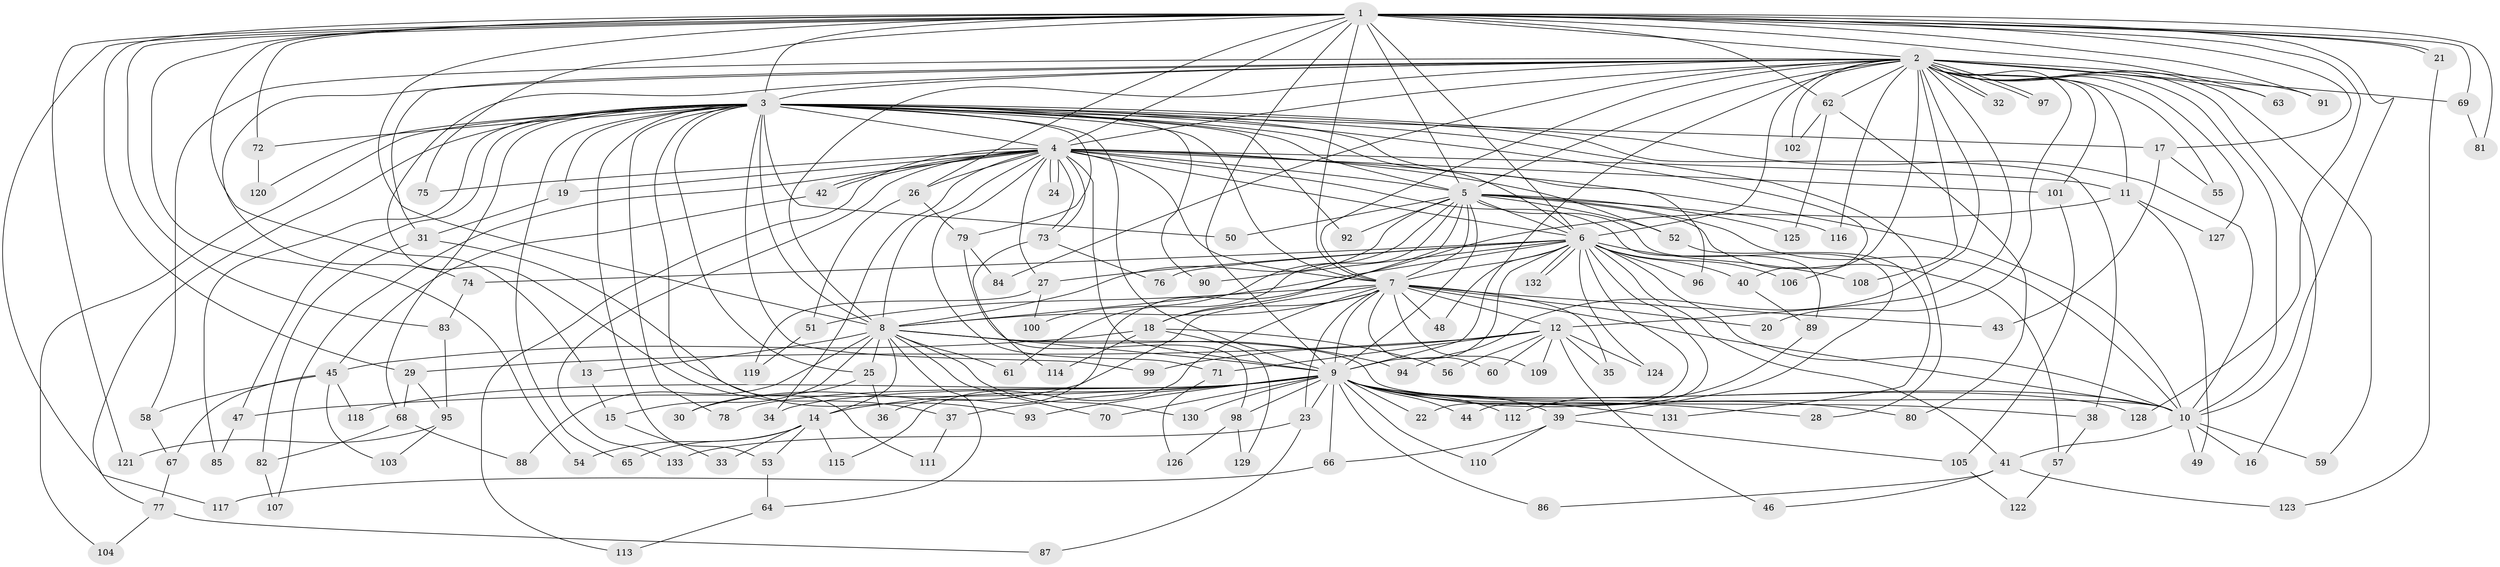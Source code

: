 // Generated by graph-tools (version 1.1) at 2025/01/03/09/25 03:01:24]
// undirected, 133 vertices, 291 edges
graph export_dot {
graph [start="1"]
  node [color=gray90,style=filled];
  1;
  2;
  3;
  4;
  5;
  6;
  7;
  8;
  9;
  10;
  11;
  12;
  13;
  14;
  15;
  16;
  17;
  18;
  19;
  20;
  21;
  22;
  23;
  24;
  25;
  26;
  27;
  28;
  29;
  30;
  31;
  32;
  33;
  34;
  35;
  36;
  37;
  38;
  39;
  40;
  41;
  42;
  43;
  44;
  45;
  46;
  47;
  48;
  49;
  50;
  51;
  52;
  53;
  54;
  55;
  56;
  57;
  58;
  59;
  60;
  61;
  62;
  63;
  64;
  65;
  66;
  67;
  68;
  69;
  70;
  71;
  72;
  73;
  74;
  75;
  76;
  77;
  78;
  79;
  80;
  81;
  82;
  83;
  84;
  85;
  86;
  87;
  88;
  89;
  90;
  91;
  92;
  93;
  94;
  95;
  96;
  97;
  98;
  99;
  100;
  101;
  102;
  103;
  104;
  105;
  106;
  107;
  108;
  109;
  110;
  111;
  112;
  113;
  114;
  115;
  116;
  117;
  118;
  119;
  120;
  121;
  122;
  123;
  124;
  125;
  126;
  127;
  128;
  129;
  130;
  131;
  132;
  133;
  1 -- 2;
  1 -- 3;
  1 -- 4;
  1 -- 5;
  1 -- 6;
  1 -- 7;
  1 -- 8;
  1 -- 9;
  1 -- 10;
  1 -- 13;
  1 -- 17;
  1 -- 21;
  1 -- 21;
  1 -- 26;
  1 -- 29;
  1 -- 54;
  1 -- 62;
  1 -- 63;
  1 -- 69;
  1 -- 72;
  1 -- 75;
  1 -- 81;
  1 -- 83;
  1 -- 91;
  1 -- 117;
  1 -- 121;
  1 -- 128;
  2 -- 3;
  2 -- 4;
  2 -- 5;
  2 -- 6;
  2 -- 7;
  2 -- 8;
  2 -- 9;
  2 -- 10;
  2 -- 11;
  2 -- 12;
  2 -- 16;
  2 -- 20;
  2 -- 31;
  2 -- 32;
  2 -- 32;
  2 -- 37;
  2 -- 55;
  2 -- 58;
  2 -- 59;
  2 -- 62;
  2 -- 63;
  2 -- 69;
  2 -- 74;
  2 -- 84;
  2 -- 91;
  2 -- 94;
  2 -- 97;
  2 -- 97;
  2 -- 101;
  2 -- 102;
  2 -- 106;
  2 -- 108;
  2 -- 116;
  2 -- 127;
  3 -- 4;
  3 -- 5;
  3 -- 6;
  3 -- 7;
  3 -- 8;
  3 -- 9;
  3 -- 10;
  3 -- 17;
  3 -- 19;
  3 -- 25;
  3 -- 28;
  3 -- 38;
  3 -- 40;
  3 -- 47;
  3 -- 50;
  3 -- 53;
  3 -- 65;
  3 -- 68;
  3 -- 72;
  3 -- 77;
  3 -- 78;
  3 -- 79;
  3 -- 85;
  3 -- 90;
  3 -- 92;
  3 -- 96;
  3 -- 99;
  3 -- 104;
  3 -- 111;
  3 -- 120;
  4 -- 5;
  4 -- 6;
  4 -- 7;
  4 -- 8;
  4 -- 9;
  4 -- 10;
  4 -- 11;
  4 -- 19;
  4 -- 24;
  4 -- 24;
  4 -- 26;
  4 -- 27;
  4 -- 34;
  4 -- 42;
  4 -- 42;
  4 -- 52;
  4 -- 71;
  4 -- 73;
  4 -- 73;
  4 -- 75;
  4 -- 89;
  4 -- 101;
  4 -- 107;
  4 -- 113;
  4 -- 133;
  5 -- 6;
  5 -- 7;
  5 -- 8;
  5 -- 9;
  5 -- 10;
  5 -- 18;
  5 -- 39;
  5 -- 50;
  5 -- 52;
  5 -- 57;
  5 -- 61;
  5 -- 92;
  5 -- 100;
  5 -- 116;
  5 -- 125;
  6 -- 7;
  6 -- 8;
  6 -- 9;
  6 -- 10;
  6 -- 22;
  6 -- 27;
  6 -- 40;
  6 -- 41;
  6 -- 44;
  6 -- 48;
  6 -- 74;
  6 -- 76;
  6 -- 90;
  6 -- 96;
  6 -- 106;
  6 -- 108;
  6 -- 124;
  6 -- 132;
  6 -- 132;
  7 -- 8;
  7 -- 9;
  7 -- 10;
  7 -- 12;
  7 -- 18;
  7 -- 20;
  7 -- 23;
  7 -- 30;
  7 -- 35;
  7 -- 43;
  7 -- 48;
  7 -- 51;
  7 -- 60;
  7 -- 109;
  7 -- 115;
  8 -- 9;
  8 -- 10;
  8 -- 13;
  8 -- 14;
  8 -- 15;
  8 -- 25;
  8 -- 61;
  8 -- 64;
  8 -- 70;
  8 -- 88;
  8 -- 94;
  8 -- 130;
  9 -- 10;
  9 -- 14;
  9 -- 22;
  9 -- 23;
  9 -- 28;
  9 -- 34;
  9 -- 37;
  9 -- 38;
  9 -- 39;
  9 -- 44;
  9 -- 47;
  9 -- 66;
  9 -- 70;
  9 -- 78;
  9 -- 80;
  9 -- 86;
  9 -- 93;
  9 -- 98;
  9 -- 110;
  9 -- 112;
  9 -- 118;
  9 -- 128;
  9 -- 130;
  9 -- 131;
  10 -- 16;
  10 -- 41;
  10 -- 49;
  10 -- 59;
  11 -- 36;
  11 -- 49;
  11 -- 127;
  12 -- 29;
  12 -- 35;
  12 -- 46;
  12 -- 56;
  12 -- 60;
  12 -- 71;
  12 -- 99;
  12 -- 109;
  12 -- 124;
  13 -- 15;
  14 -- 33;
  14 -- 53;
  14 -- 54;
  14 -- 65;
  14 -- 115;
  15 -- 33;
  17 -- 43;
  17 -- 55;
  18 -- 45;
  18 -- 56;
  18 -- 114;
  18 -- 129;
  19 -- 31;
  21 -- 123;
  23 -- 87;
  23 -- 133;
  25 -- 30;
  25 -- 36;
  26 -- 51;
  26 -- 79;
  27 -- 100;
  27 -- 119;
  29 -- 68;
  29 -- 95;
  31 -- 82;
  31 -- 93;
  37 -- 111;
  38 -- 57;
  39 -- 66;
  39 -- 105;
  39 -- 110;
  40 -- 89;
  41 -- 46;
  41 -- 86;
  41 -- 123;
  42 -- 45;
  45 -- 58;
  45 -- 67;
  45 -- 103;
  45 -- 118;
  47 -- 85;
  51 -- 119;
  52 -- 131;
  53 -- 64;
  57 -- 122;
  58 -- 67;
  62 -- 80;
  62 -- 102;
  62 -- 125;
  64 -- 113;
  66 -- 117;
  67 -- 77;
  68 -- 82;
  68 -- 88;
  69 -- 81;
  71 -- 126;
  72 -- 120;
  73 -- 76;
  73 -- 114;
  74 -- 83;
  77 -- 87;
  77 -- 104;
  79 -- 84;
  79 -- 98;
  82 -- 107;
  83 -- 95;
  89 -- 112;
  95 -- 103;
  95 -- 121;
  98 -- 126;
  98 -- 129;
  101 -- 105;
  105 -- 122;
}
